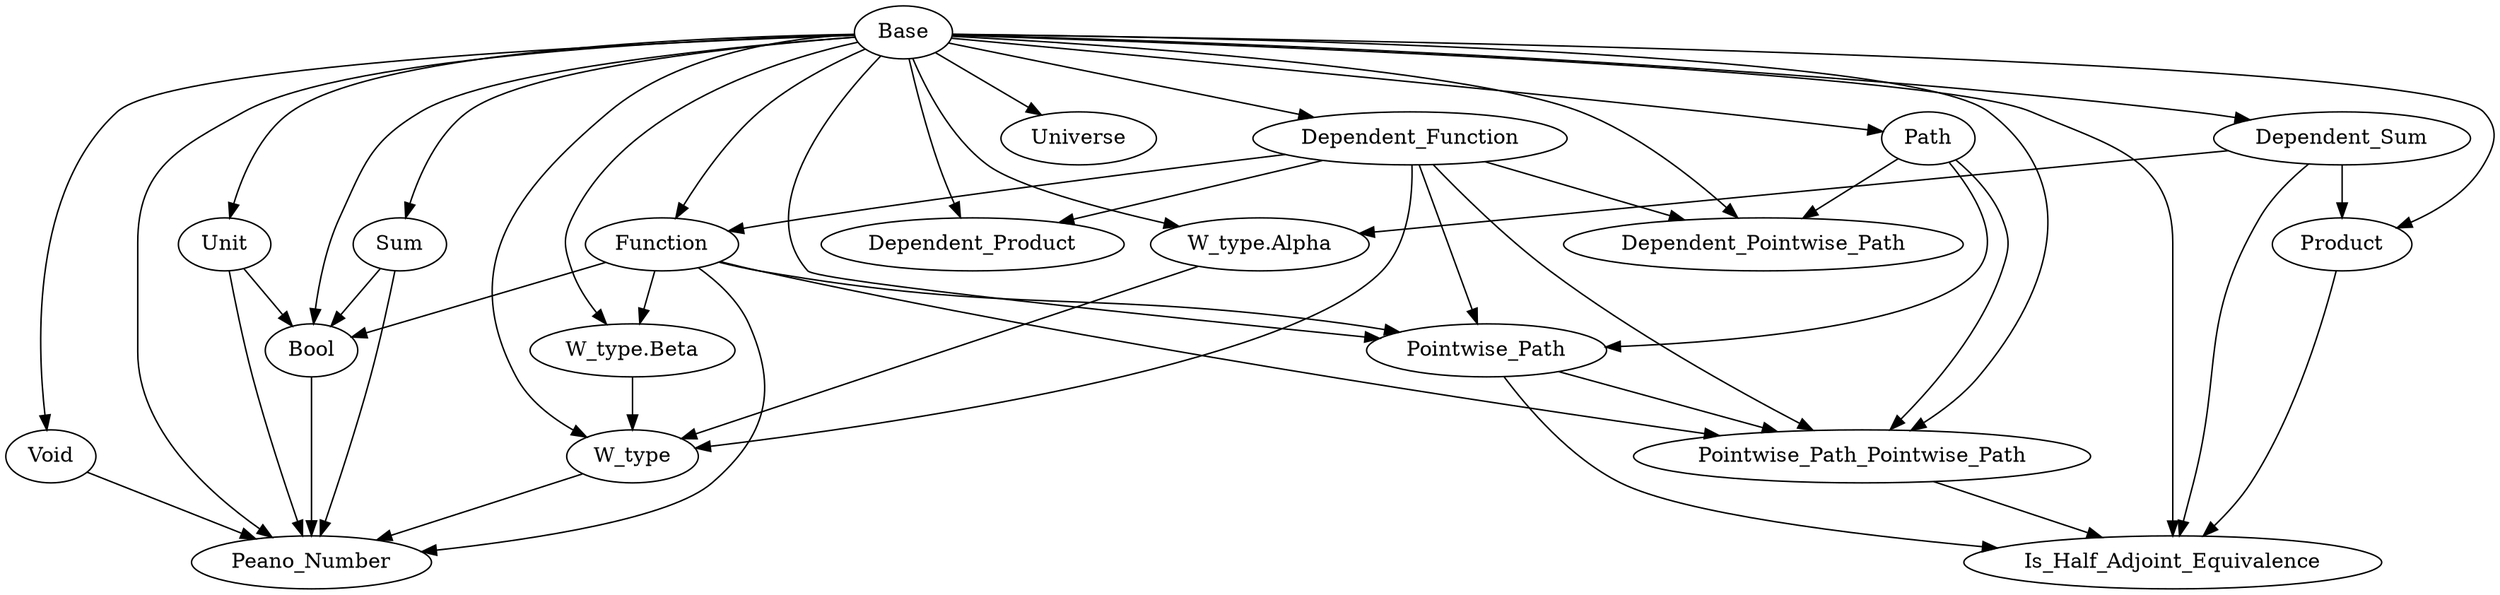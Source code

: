 digraph Dependencies {
  # Base
  # Dependent_Function
  "Base" -> "Dependent_Function";
  # Function
  "Base" -> "Function";
  "Dependent_Function" -> "Function";
  # Dependent_Product
  "Base" -> "Dependent_Product";
  "Dependent_Function" -> "Dependent_Product";
  # Dependent_Sum
  "Base" -> "Dependent_Sum";
  # Product
  "Base" -> "Product";
  "Dependent_Sum" -> "Product";
  # Sum
  "Base" -> "Sum";
  # Unit
  "Base" -> "Unit";
  # Void
  "Base" -> "Void";
  # W_type.Alpha
  "Base" -> "W_type.Alpha";
  "Dependent_Sum" -> "W_type.Alpha";
  # W_type.Beta
  "Base" -> "W_type.Beta";
  "Function" -> "W_type.Beta";
  # W_type
  "Base" -> "W_type";
  "Dependent_Function" -> "W_type";
  "W_type.Alpha" -> "W_type";
  "W_type.Beta" -> "W_type";
  # Universe
  "Base" -> "Universe";
  # Path
  "Base" -> "Path";
  # Dependent_Pointwise_Path
  "Base" -> "Dependent_Pointwise_Path";
  "Dependent_Function" -> "Dependent_Pointwise_Path";
  "Path" -> "Dependent_Pointwise_Path";
  # Pointwise_Path
  "Base" -> "Pointwise_Path";
  "Dependent_Function" -> "Pointwise_Path";
  "Function" -> "Pointwise_Path";
  "Path" -> "Pointwise_Path";
  # Pointwise_Path_Pointwise_Path
  "Base" -> "Pointwise_Path_Pointwise_Path";
  "Dependent_Function" -> "Pointwise_Path_Pointwise_Path";
  "Function" -> "Pointwise_Path_Pointwise_Path";
  "Path" -> "Pointwise_Path_Pointwise_Path";
  "Pointwise_Path" -> "Pointwise_Path_Pointwise_Path";
  # Is_Half_Adjoint_Equivalence
  "Base" -> "Is_Half_Adjoint_Equivalence";
  "Dependent_Sum" -> "Is_Half_Adjoint_Equivalence";
  "Product" -> "Is_Half_Adjoint_Equivalence";
  "Pointwise_Path" -> "Is_Half_Adjoint_Equivalence";
  "Pointwise_Path_Pointwise_Path" -> "Is_Half_Adjoint_Equivalence";
  # Bool
  "Base" -> "Bool";
  "Function" -> "Bool";
  "Sum" -> "Bool";
  "Unit" -> "Bool";
  # Peano_Number
  "Base" -> "Peano_Number";
  "Function" -> "Peano_Number";
  "Sum" -> "Peano_Number";
  "Void" -> "Peano_Number";
  "Unit" -> "Peano_Number";
  "W_type" -> "Peano_Number";
  "Bool" -> "Peano_Number";
}
